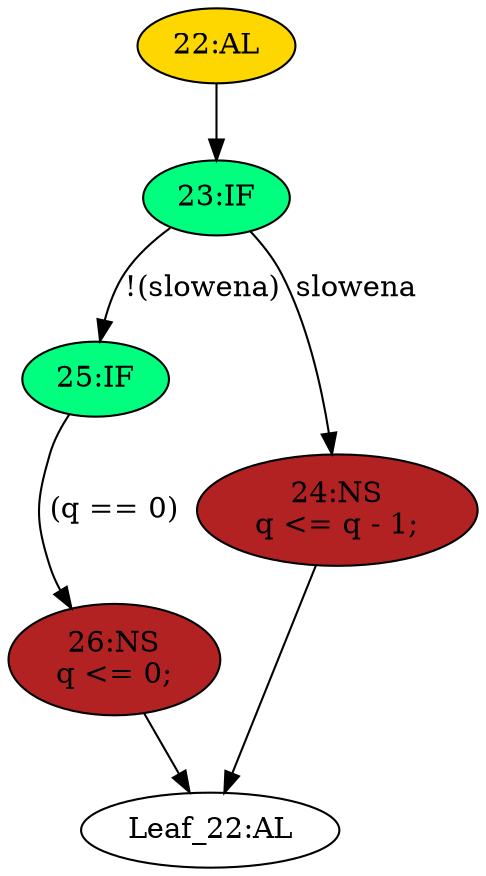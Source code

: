 strict digraph "" {
	node [label="\N"];
	"22:AL"	[ast="<pyverilog.vparser.ast.Always object at 0x7fb8712fc3d0>",
		clk_sens=True,
		fillcolor=gold,
		label="22:AL",
		sens="['clk']",
		statements="[]",
		style=filled,
		typ=Always,
		use_var="['q', 'slowena']"];
	"23:IF"	[ast="<pyverilog.vparser.ast.IfStatement object at 0x7fb8712fce10>",
		fillcolor=springgreen,
		label="23:IF",
		statements="[]",
		style=filled,
		typ=IfStatement];
	"22:AL" -> "23:IF"	[cond="[]",
		lineno=None];
	"25:IF"	[ast="<pyverilog.vparser.ast.IfStatement object at 0x7fb8712fce90>",
		fillcolor=springgreen,
		label="25:IF",
		statements="[]",
		style=filled,
		typ=IfStatement];
	"23:IF" -> "25:IF"	[cond="['slowena']",
		label="!(slowena)",
		lineno=23];
	"24:NS"	[ast="<pyverilog.vparser.ast.NonblockingSubstitution object at 0x7fb870b8b190>",
		fillcolor=firebrick,
		label="24:NS
q <= q - 1;",
		statements="[<pyverilog.vparser.ast.NonblockingSubstitution object at 0x7fb870b8b190>]",
		style=filled,
		typ=NonblockingSubstitution];
	"23:IF" -> "24:NS"	[cond="['slowena']",
		label=slowena,
		lineno=23];
	"26:NS"	[ast="<pyverilog.vparser.ast.NonblockingSubstitution object at 0x7fb8712fcf10>",
		fillcolor=firebrick,
		label="26:NS
q <= 0;",
		statements="[<pyverilog.vparser.ast.NonblockingSubstitution object at 0x7fb8712fcf10>]",
		style=filled,
		typ=NonblockingSubstitution];
	"25:IF" -> "26:NS"	[cond="['q']",
		label="(q == 0)",
		lineno=25];
	"Leaf_22:AL"	[def_var="['q']",
		label="Leaf_22:AL"];
	"26:NS" -> "Leaf_22:AL"	[cond="[]",
		lineno=None];
	"24:NS" -> "Leaf_22:AL"	[cond="[]",
		lineno=None];
}
